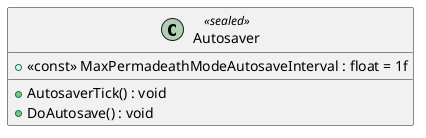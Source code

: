 @startuml
class Autosaver <<sealed>> {
    + <<const>> MaxPermadeathModeAutosaveInterval : float = 1f
    + AutosaverTick() : void
    + DoAutosave() : void
}
@enduml
